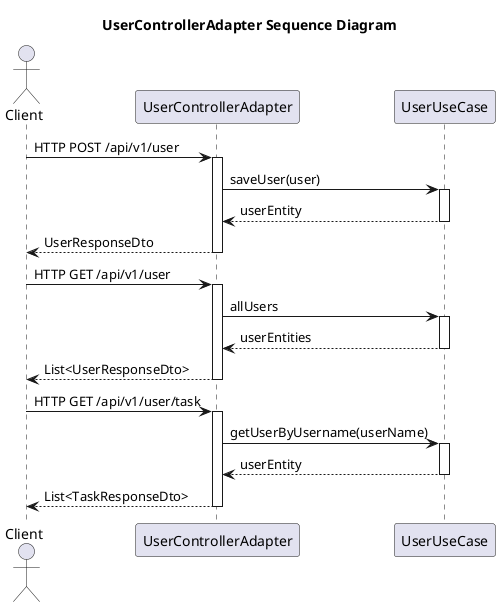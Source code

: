 @startuml
title UserControllerAdapter Sequence Diagram

actor Client
participant "UserControllerAdapter" as Controller
participant "UserUseCase" as UseCase

Client -> Controller: HTTP POST /api/v1/user
activate Controller
Controller -> UseCase: saveUser(user)
activate UseCase
UseCase --> Controller: userEntity
deactivate UseCase
Controller --> Client: UserResponseDto
deactivate Controller

Client -> Controller: HTTP GET /api/v1/user
activate Controller
Controller -> UseCase: allUsers
activate UseCase
UseCase --> Controller: userEntities
deactivate UseCase
Controller --> Client: List<UserResponseDto>
deactivate Controller

Client -> Controller: HTTP GET /api/v1/user/task
activate Controller
Controller -> UseCase: getUserByUsername(userName)
activate UseCase
UseCase --> Controller: userEntity
deactivate UseCase
Controller --> Client: List<TaskResponseDto>
deactivate Controller
@enduml

